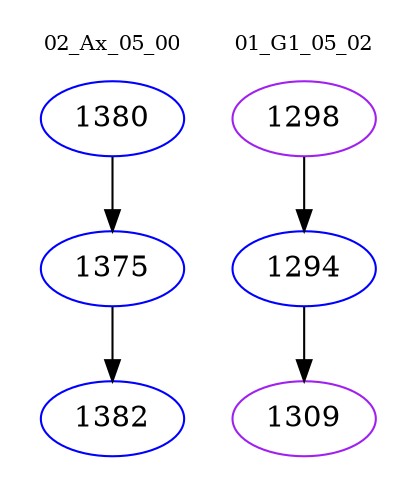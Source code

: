 digraph{
subgraph cluster_0 {
color = white
label = "02_Ax_05_00";
fontsize=10;
T0_1380 [label="1380", color="blue"]
T0_1380 -> T0_1375 [color="black"]
T0_1375 [label="1375", color="blue"]
T0_1375 -> T0_1382 [color="black"]
T0_1382 [label="1382", color="blue"]
}
subgraph cluster_1 {
color = white
label = "01_G1_05_02";
fontsize=10;
T1_1298 [label="1298", color="purple"]
T1_1298 -> T1_1294 [color="black"]
T1_1294 [label="1294", color="blue"]
T1_1294 -> T1_1309 [color="black"]
T1_1309 [label="1309", color="purple"]
}
}
